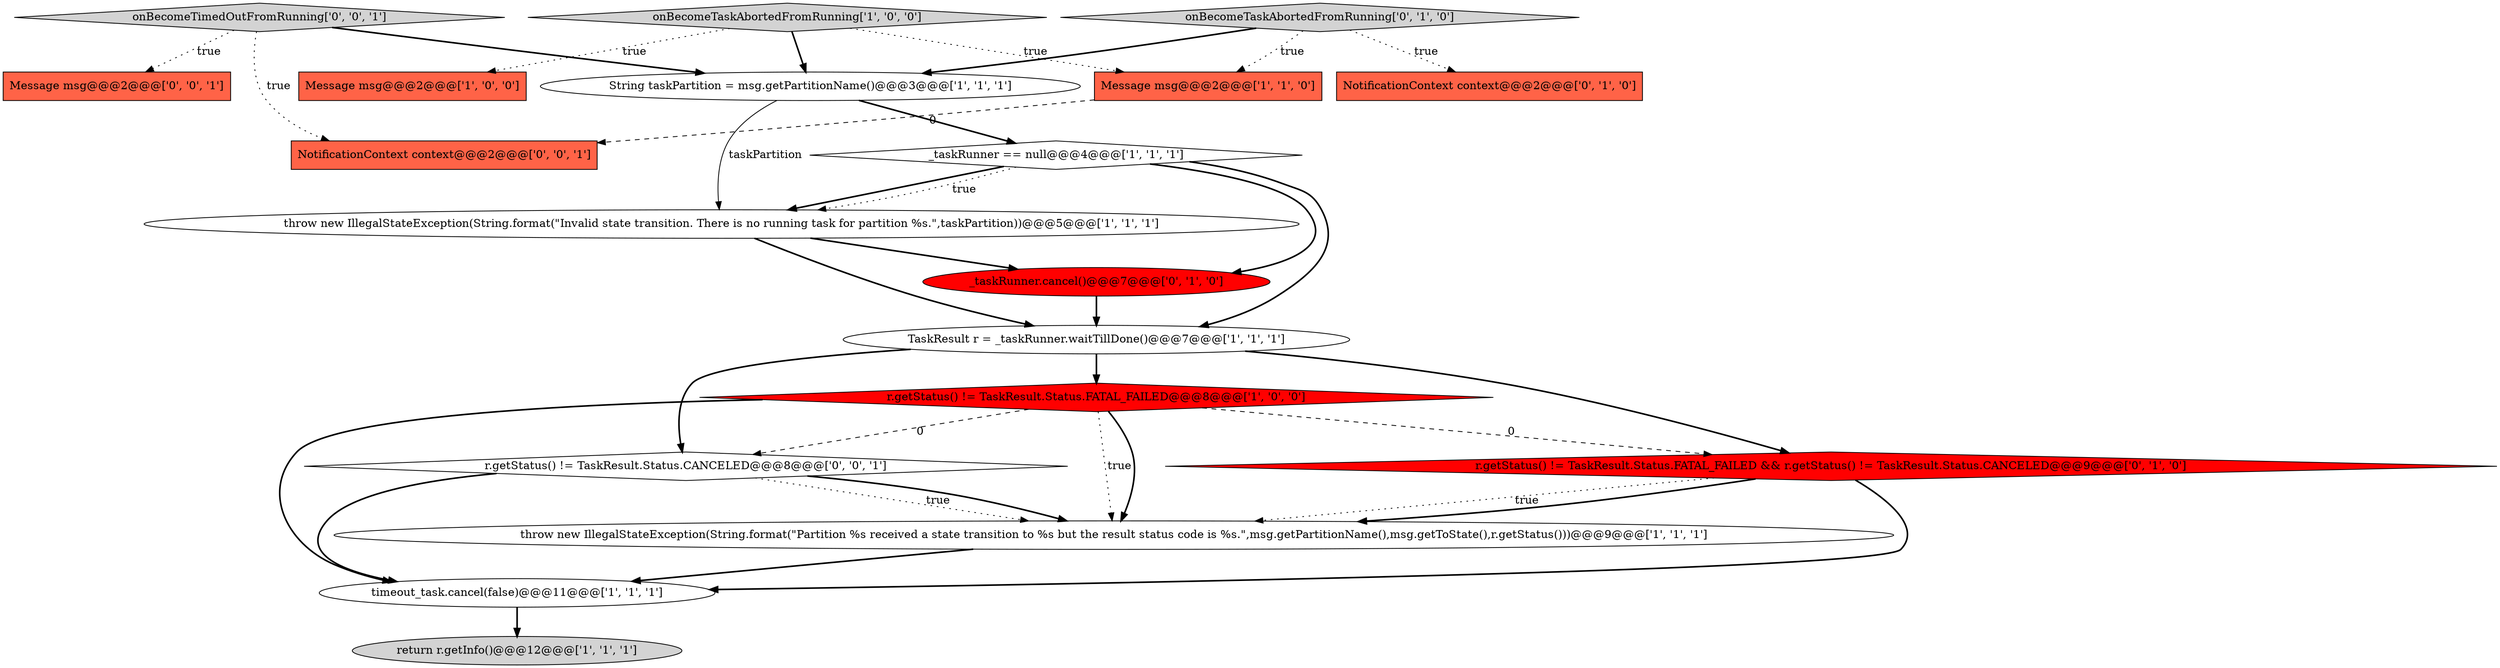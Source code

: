 digraph {
0 [style = filled, label = "Message msg@@@2@@@['1', '0', '0']", fillcolor = tomato, shape = box image = "AAA0AAABBB1BBB"];
9 [style = filled, label = "String taskPartition = msg.getPartitionName()@@@3@@@['1', '1', '1']", fillcolor = white, shape = ellipse image = "AAA0AAABBB1BBB"];
11 [style = filled, label = "NotificationContext context@@@2@@@['0', '1', '0']", fillcolor = tomato, shape = box image = "AAA0AAABBB2BBB"];
16 [style = filled, label = "r.getStatus() != TaskResult.Status.CANCELED@@@8@@@['0', '0', '1']", fillcolor = white, shape = diamond image = "AAA0AAABBB3BBB"];
6 [style = filled, label = "return r.getInfo()@@@12@@@['1', '1', '1']", fillcolor = lightgray, shape = ellipse image = "AAA0AAABBB1BBB"];
12 [style = filled, label = "r.getStatus() != TaskResult.Status.FATAL_FAILED && r.getStatus() != TaskResult.Status.CANCELED@@@9@@@['0', '1', '0']", fillcolor = red, shape = diamond image = "AAA1AAABBB2BBB"];
5 [style = filled, label = "r.getStatus() != TaskResult.Status.FATAL_FAILED@@@8@@@['1', '0', '0']", fillcolor = red, shape = diamond image = "AAA1AAABBB1BBB"];
17 [style = filled, label = "onBecomeTimedOutFromRunning['0', '0', '1']", fillcolor = lightgray, shape = diamond image = "AAA0AAABBB3BBB"];
10 [style = filled, label = "_taskRunner == null@@@4@@@['1', '1', '1']", fillcolor = white, shape = diamond image = "AAA0AAABBB1BBB"];
13 [style = filled, label = "onBecomeTaskAbortedFromRunning['0', '1', '0']", fillcolor = lightgray, shape = diamond image = "AAA0AAABBB2BBB"];
4 [style = filled, label = "throw new IllegalStateException(String.format(\"Invalid state transition. There is no running task for partition %s.\",taskPartition))@@@5@@@['1', '1', '1']", fillcolor = white, shape = ellipse image = "AAA0AAABBB1BBB"];
14 [style = filled, label = "_taskRunner.cancel()@@@7@@@['0', '1', '0']", fillcolor = red, shape = ellipse image = "AAA1AAABBB2BBB"];
15 [style = filled, label = "Message msg@@@2@@@['0', '0', '1']", fillcolor = tomato, shape = box image = "AAA0AAABBB3BBB"];
2 [style = filled, label = "Message msg@@@2@@@['1', '1', '0']", fillcolor = tomato, shape = box image = "AAA0AAABBB1BBB"];
8 [style = filled, label = "onBecomeTaskAbortedFromRunning['1', '0', '0']", fillcolor = lightgray, shape = diamond image = "AAA0AAABBB1BBB"];
18 [style = filled, label = "NotificationContext context@@@2@@@['0', '0', '1']", fillcolor = tomato, shape = box image = "AAA0AAABBB3BBB"];
1 [style = filled, label = "throw new IllegalStateException(String.format(\"Partition %s received a state transition to %s but the result status code is %s.\",msg.getPartitionName(),msg.getToState(),r.getStatus()))@@@9@@@['1', '1', '1']", fillcolor = white, shape = ellipse image = "AAA0AAABBB1BBB"];
3 [style = filled, label = "TaskResult r = _taskRunner.waitTillDone()@@@7@@@['1', '1', '1']", fillcolor = white, shape = ellipse image = "AAA0AAABBB1BBB"];
7 [style = filled, label = "timeout_task.cancel(false)@@@11@@@['1', '1', '1']", fillcolor = white, shape = ellipse image = "AAA0AAABBB1BBB"];
14->3 [style = bold, label=""];
4->3 [style = bold, label=""];
4->14 [style = bold, label=""];
5->12 [style = dashed, label="0"];
17->18 [style = dotted, label="true"];
10->14 [style = bold, label=""];
8->2 [style = dotted, label="true"];
17->9 [style = bold, label=""];
5->1 [style = dotted, label="true"];
9->4 [style = solid, label="taskPartition"];
16->7 [style = bold, label=""];
12->1 [style = dotted, label="true"];
10->3 [style = bold, label=""];
9->10 [style = bold, label=""];
3->12 [style = bold, label=""];
3->16 [style = bold, label=""];
12->1 [style = bold, label=""];
1->7 [style = bold, label=""];
12->7 [style = bold, label=""];
5->16 [style = dashed, label="0"];
13->2 [style = dotted, label="true"];
5->1 [style = bold, label=""];
3->5 [style = bold, label=""];
17->15 [style = dotted, label="true"];
16->1 [style = dotted, label="true"];
16->1 [style = bold, label=""];
7->6 [style = bold, label=""];
8->9 [style = bold, label=""];
2->18 [style = dashed, label="0"];
10->4 [style = bold, label=""];
5->7 [style = bold, label=""];
13->11 [style = dotted, label="true"];
8->0 [style = dotted, label="true"];
13->9 [style = bold, label=""];
10->4 [style = dotted, label="true"];
}
